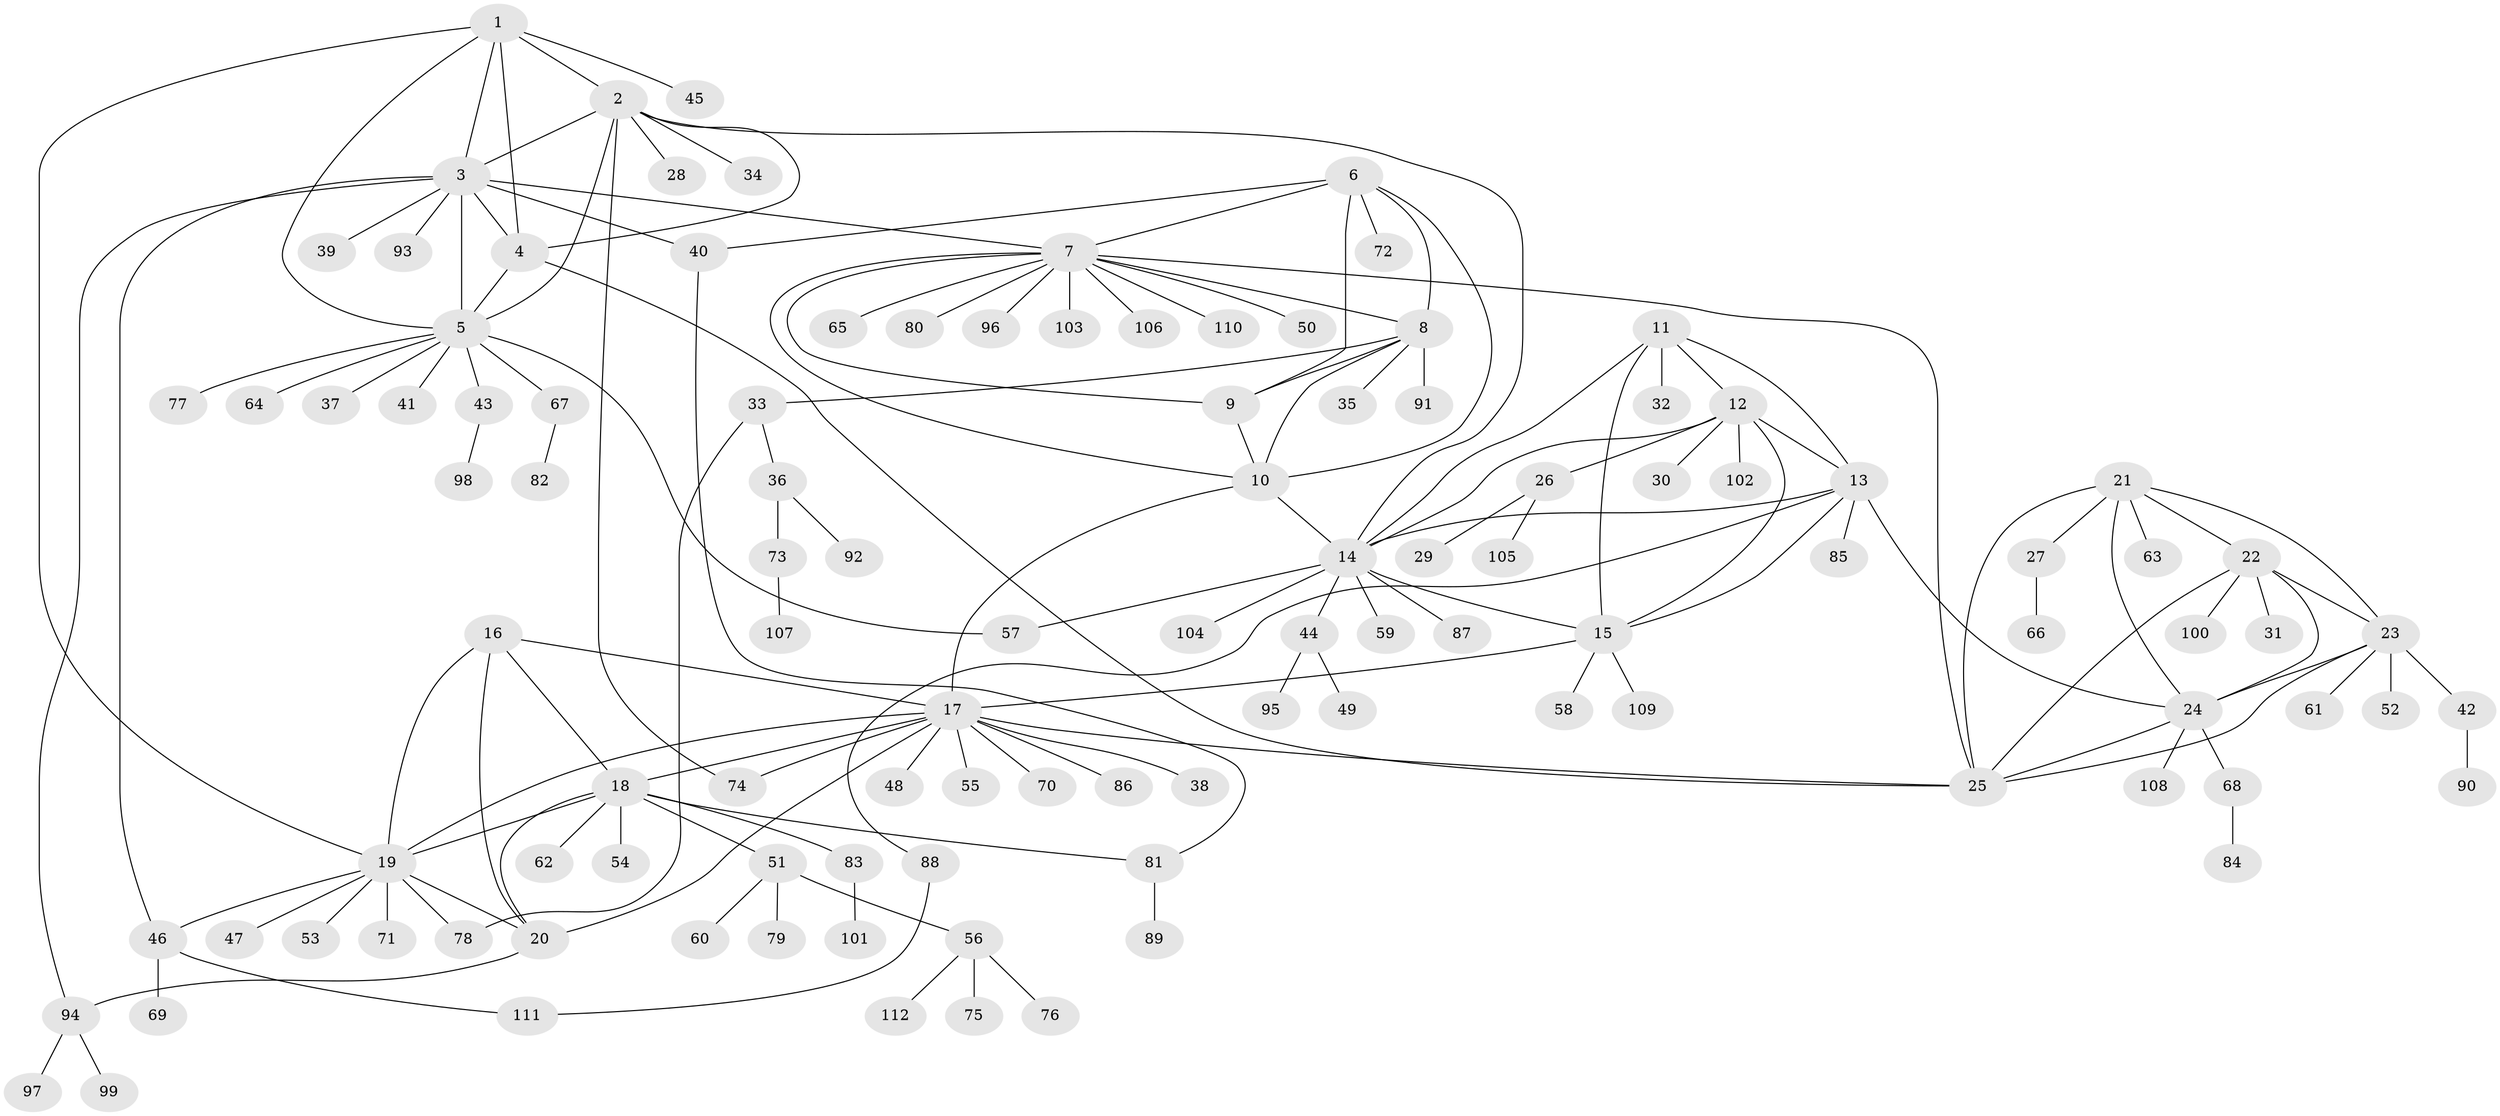 // coarse degree distribution, {9: 0.05747126436781609, 19: 0.011494252873563218, 4: 0.06896551724137931, 8: 0.022988505747126436, 3: 0.034482758620689655, 7: 0.011494252873563218, 5: 0.034482758620689655, 16: 0.011494252873563218, 2: 0.10344827586206896, 1: 0.632183908045977, 6: 0.011494252873563218}
// Generated by graph-tools (version 1.1) at 2025/24/03/03/25 07:24:09]
// undirected, 112 vertices, 155 edges
graph export_dot {
graph [start="1"]
  node [color=gray90,style=filled];
  1;
  2;
  3;
  4;
  5;
  6;
  7;
  8;
  9;
  10;
  11;
  12;
  13;
  14;
  15;
  16;
  17;
  18;
  19;
  20;
  21;
  22;
  23;
  24;
  25;
  26;
  27;
  28;
  29;
  30;
  31;
  32;
  33;
  34;
  35;
  36;
  37;
  38;
  39;
  40;
  41;
  42;
  43;
  44;
  45;
  46;
  47;
  48;
  49;
  50;
  51;
  52;
  53;
  54;
  55;
  56;
  57;
  58;
  59;
  60;
  61;
  62;
  63;
  64;
  65;
  66;
  67;
  68;
  69;
  70;
  71;
  72;
  73;
  74;
  75;
  76;
  77;
  78;
  79;
  80;
  81;
  82;
  83;
  84;
  85;
  86;
  87;
  88;
  89;
  90;
  91;
  92;
  93;
  94;
  95;
  96;
  97;
  98;
  99;
  100;
  101;
  102;
  103;
  104;
  105;
  106;
  107;
  108;
  109;
  110;
  111;
  112;
  1 -- 2;
  1 -- 3;
  1 -- 4;
  1 -- 5;
  1 -- 19;
  1 -- 45;
  2 -- 3;
  2 -- 4;
  2 -- 5;
  2 -- 14;
  2 -- 28;
  2 -- 34;
  2 -- 74;
  3 -- 4;
  3 -- 5;
  3 -- 7;
  3 -- 39;
  3 -- 40;
  3 -- 46;
  3 -- 93;
  3 -- 94;
  4 -- 5;
  4 -- 25;
  5 -- 37;
  5 -- 41;
  5 -- 43;
  5 -- 57;
  5 -- 64;
  5 -- 67;
  5 -- 77;
  6 -- 7;
  6 -- 8;
  6 -- 9;
  6 -- 10;
  6 -- 40;
  6 -- 72;
  7 -- 8;
  7 -- 9;
  7 -- 10;
  7 -- 25;
  7 -- 50;
  7 -- 65;
  7 -- 80;
  7 -- 96;
  7 -- 103;
  7 -- 106;
  7 -- 110;
  8 -- 9;
  8 -- 10;
  8 -- 33;
  8 -- 35;
  8 -- 91;
  9 -- 10;
  10 -- 14;
  10 -- 17;
  11 -- 12;
  11 -- 13;
  11 -- 14;
  11 -- 15;
  11 -- 32;
  12 -- 13;
  12 -- 14;
  12 -- 15;
  12 -- 26;
  12 -- 30;
  12 -- 102;
  13 -- 14;
  13 -- 15;
  13 -- 24;
  13 -- 85;
  13 -- 88;
  14 -- 15;
  14 -- 44;
  14 -- 57;
  14 -- 59;
  14 -- 87;
  14 -- 104;
  15 -- 17;
  15 -- 58;
  15 -- 109;
  16 -- 17;
  16 -- 18;
  16 -- 19;
  16 -- 20;
  17 -- 18;
  17 -- 19;
  17 -- 20;
  17 -- 25;
  17 -- 38;
  17 -- 48;
  17 -- 55;
  17 -- 70;
  17 -- 74;
  17 -- 86;
  18 -- 19;
  18 -- 20;
  18 -- 51;
  18 -- 54;
  18 -- 62;
  18 -- 81;
  18 -- 83;
  19 -- 20;
  19 -- 46;
  19 -- 47;
  19 -- 53;
  19 -- 71;
  19 -- 78;
  20 -- 94;
  21 -- 22;
  21 -- 23;
  21 -- 24;
  21 -- 25;
  21 -- 27;
  21 -- 63;
  22 -- 23;
  22 -- 24;
  22 -- 25;
  22 -- 31;
  22 -- 100;
  23 -- 24;
  23 -- 25;
  23 -- 42;
  23 -- 52;
  23 -- 61;
  24 -- 25;
  24 -- 68;
  24 -- 108;
  26 -- 29;
  26 -- 105;
  27 -- 66;
  33 -- 36;
  33 -- 78;
  36 -- 73;
  36 -- 92;
  40 -- 81;
  42 -- 90;
  43 -- 98;
  44 -- 49;
  44 -- 95;
  46 -- 69;
  46 -- 111;
  51 -- 56;
  51 -- 60;
  51 -- 79;
  56 -- 75;
  56 -- 76;
  56 -- 112;
  67 -- 82;
  68 -- 84;
  73 -- 107;
  81 -- 89;
  83 -- 101;
  88 -- 111;
  94 -- 97;
  94 -- 99;
}
